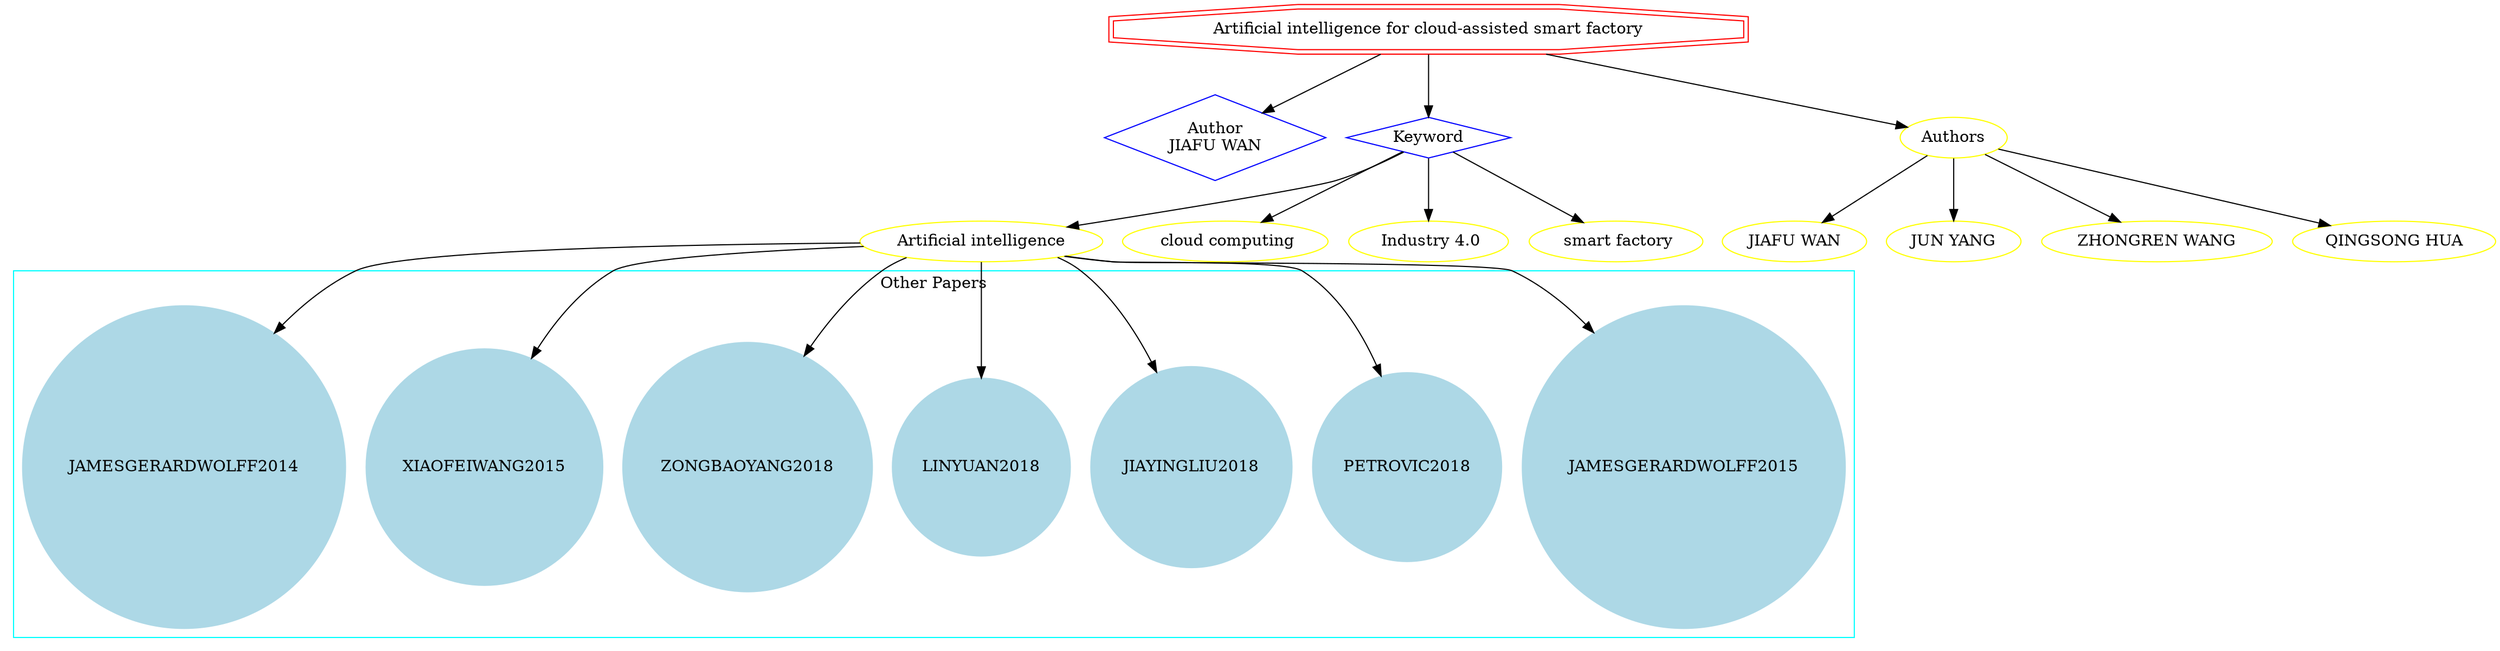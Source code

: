 strict digraph mind_map22 {
	node [color=red shape=doubleoctagon]
	"Artificial intelligence for cloud-assisted smart factory"
	node [color=blue shape=diamond]
	"Author
JIAFU WAN"
	Keyword
	"Artificial intelligence for cloud-assisted smart factory" -> "Author
JIAFU WAN"
	"Artificial intelligence for cloud-assisted smart factory" -> Keyword
	node [color=yellow shape=ellipse]
	"Artificial intelligence"
	Keyword -> "Artificial intelligence"
	" cloud computing"
	Keyword -> " cloud computing"
	" Industry 4.0"
	Keyword -> " Industry 4.0"
	" smart factory"
	Keyword -> " smart factory"
	subgraph cluster_0 {
		node [style=filled]
		node [color=lightblue shape=circle]
		label="Other Papers"
		color=cyan
		JAMESGERARDWOLFF2015
		PETROVIC2018
		JIAYINGLIU2018
		LINYUAN2018
		ZONGBAOYANG2018
		XIAOFEIWANG2015
		JAMESGERARDWOLFF2014
	}
	"Artificial intelligence" -> JAMESGERARDWOLFF2015
	"Artificial intelligence" -> PETROVIC2018
	"Artificial intelligence" -> JIAYINGLIU2018
	"Artificial intelligence" -> LINYUAN2018
	"Artificial intelligence" -> ZONGBAOYANG2018
	"Artificial intelligence" -> XIAOFEIWANG2015
	"Artificial intelligence" -> JAMESGERARDWOLFF2014
	"Artificial intelligence for cloud-assisted smart factory" -> Authors
	Authors -> "JIAFU WAN"
	Authors -> "JUN YANG"
	Authors -> "ZHONGREN WANG"
	Authors -> "QINGSONG HUA"
}
